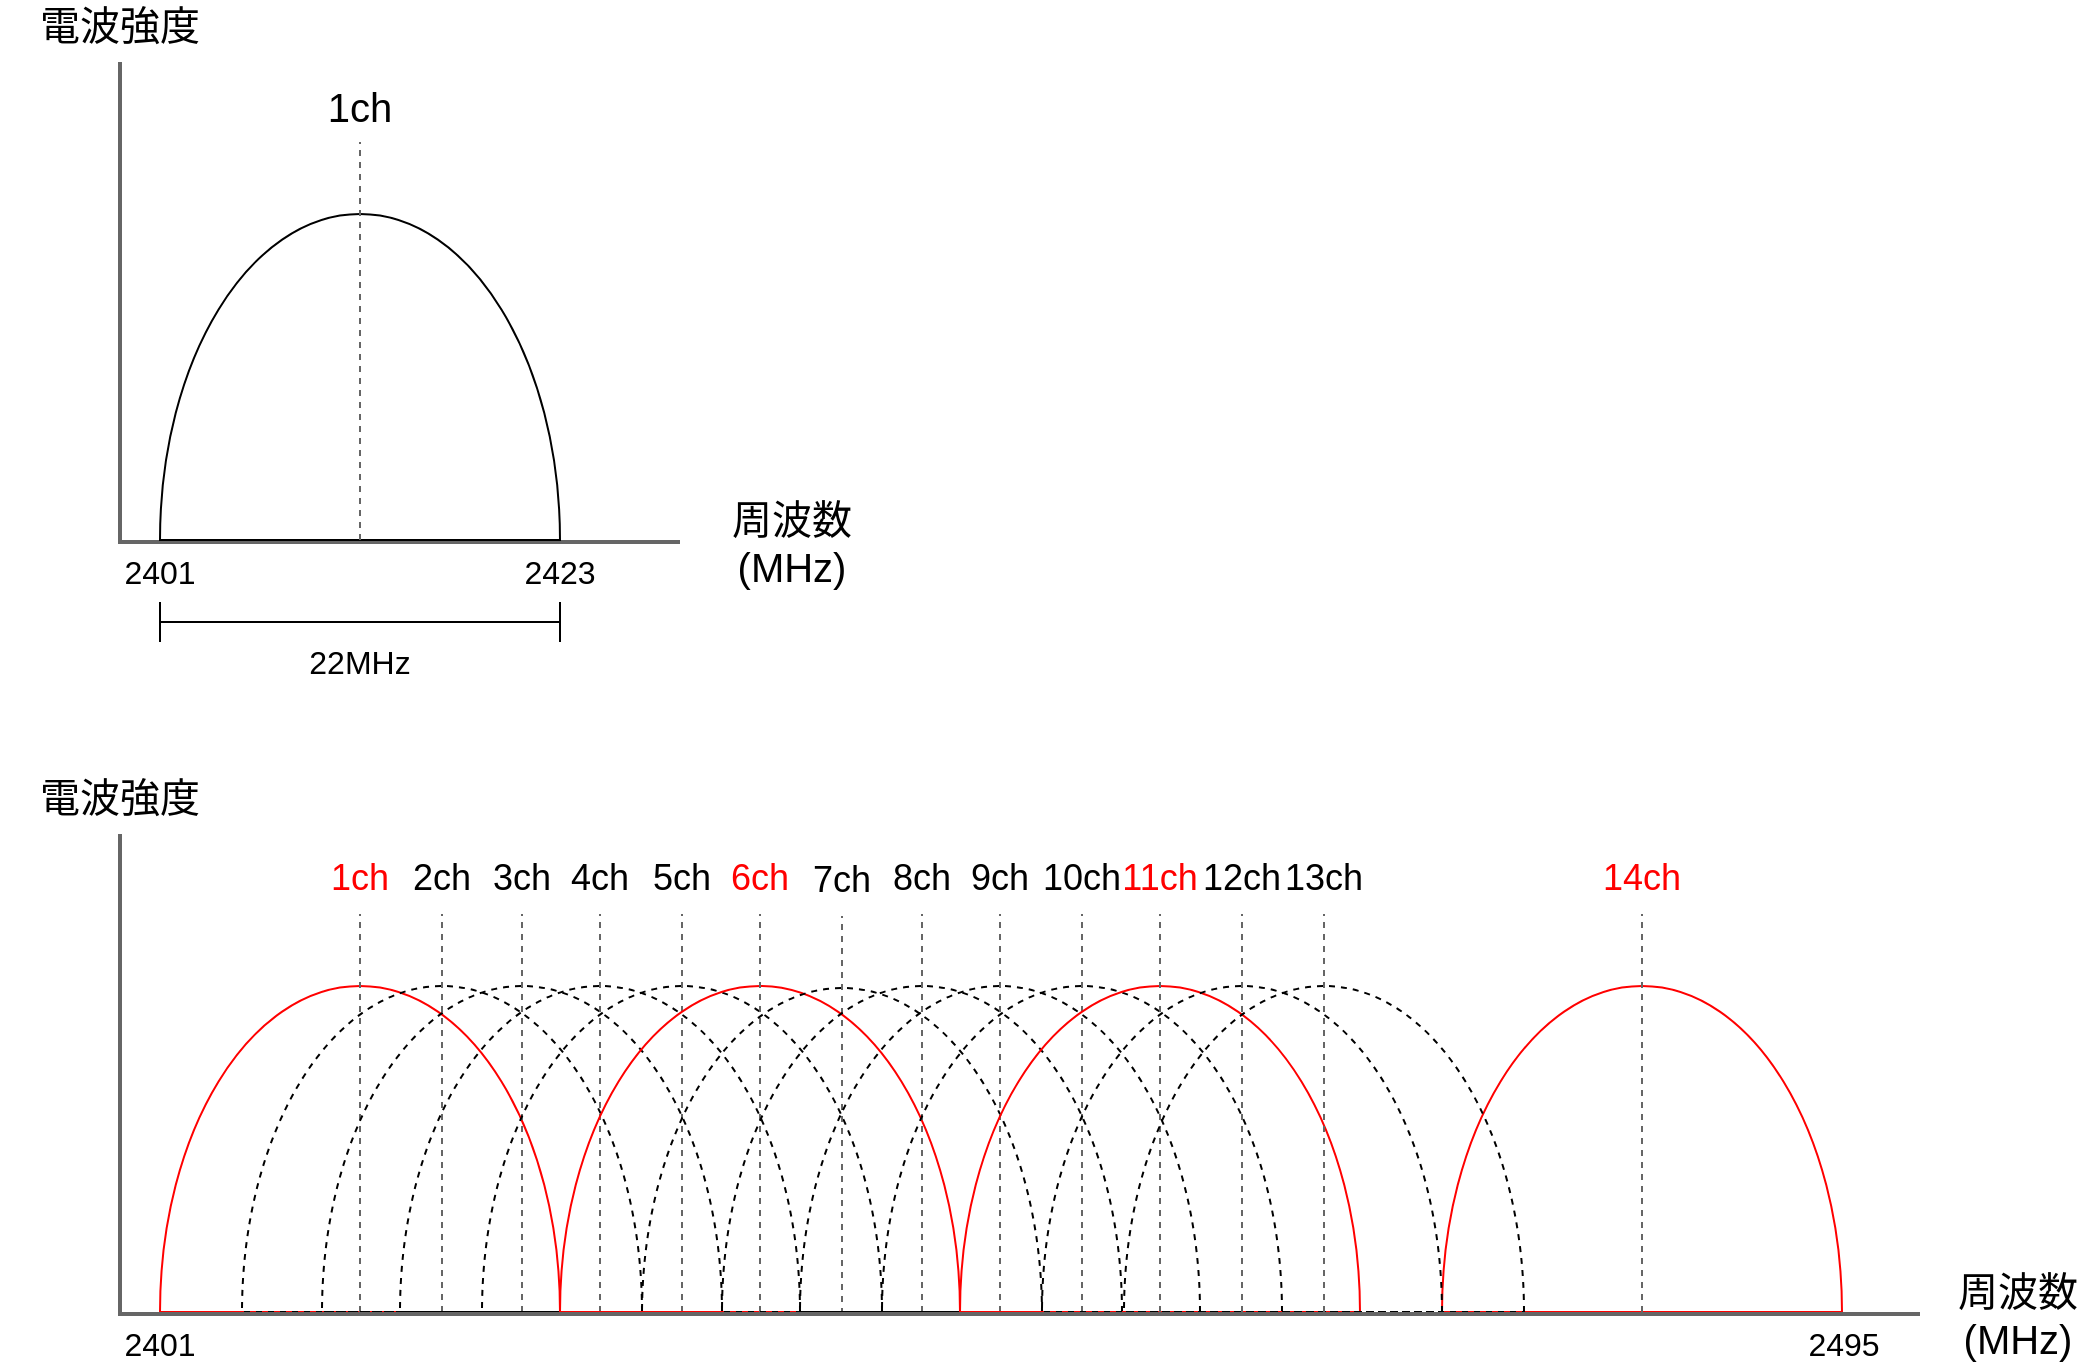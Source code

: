 <mxfile version="14.5.1" type="device"><diagram id="_fTbQbRPJbLFuHtuC8jq" name="ページ1"><mxGraphModel dx="1662" dy="862" grid="1" gridSize="10" guides="1" tooltips="1" connect="1" arrows="1" fold="1" page="1" pageScale="1" pageWidth="1169" pageHeight="827" math="0" shadow="0"><root><mxCell id="0"/><mxCell id="1" parent="0"/><mxCell id="RoN7HlFwzYWC7jUtMdO2-85" value="" style="group" vertex="1" connectable="0" parent="1"><mxGeometry x="781" y="598" width="280" height="253" as="geometry"/></mxCell><mxCell id="RoN7HlFwzYWC7jUtMdO2-86" value="" style="group" vertex="1" connectable="0" parent="RoN7HlFwzYWC7jUtMdO2-85"><mxGeometry x="20" width="260" height="253" as="geometry"/></mxCell><mxCell id="RoN7HlFwzYWC7jUtMdO2-87" value="" style="verticalLabelPosition=bottom;verticalAlign=top;html=1;shape=mxgraph.basic.half_circle;rotation=-180;fillColor=none;strokeColor=#FF0000;" vertex="1" parent="RoN7HlFwzYWC7jUtMdO2-86"><mxGeometry y="64" width="200" height="163" as="geometry"/></mxCell><mxCell id="RoN7HlFwzYWC7jUtMdO2-88" value="" style="endArrow=none;html=1;strokeColor=#666666;strokeWidth=1;exitX=0.5;exitY=0;exitDx=0;exitDy=0;exitPerimeter=0;dashed=1;" edge="1" parent="RoN7HlFwzYWC7jUtMdO2-86" source="RoN7HlFwzYWC7jUtMdO2-87"><mxGeometry width="50" height="50" relative="1" as="geometry"><mxPoint x="370" y="56" as="sourcePoint"/><mxPoint x="100" y="28" as="targetPoint"/></mxGeometry></mxCell><mxCell id="RoN7HlFwzYWC7jUtMdO2-89" value="&lt;font style=&quot;font-size: 18px&quot;&gt;14ch&lt;/font&gt;" style="text;html=1;strokeColor=none;fillColor=none;align=center;verticalAlign=middle;whiteSpace=wrap;rounded=0;fontColor=#FF0000;" vertex="1" parent="RoN7HlFwzYWC7jUtMdO2-86"><mxGeometry x="80" width="40" height="20" as="geometry"/></mxCell><mxCell id="RoN7HlFwzYWC7jUtMdO2-90" value="&lt;font style=&quot;font-size: 16px&quot;&gt;2495&lt;/font&gt;" style="text;html=1;strokeColor=none;fillColor=none;align=center;verticalAlign=middle;whiteSpace=wrap;rounded=0;fontSize=16;" vertex="1" parent="RoN7HlFwzYWC7jUtMdO2-85"><mxGeometry x="201" y="233" width="40" height="20" as="geometry"/></mxCell><mxCell id="D4TA_1zh3DvzjSq_Y29N-1" value="" style="endArrow=none;html=1;strokeWidth=2;strokeColor=#666666;" parent="1" edge="1"><mxGeometry width="50" height="50" relative="1" as="geometry"><mxPoint x="140" y="439" as="sourcePoint"/><mxPoint x="140" y="200" as="targetPoint"/></mxGeometry></mxCell><mxCell id="D4TA_1zh3DvzjSq_Y29N-2" value="" style="endArrow=none;html=1;strokeWidth=2;strokeColor=#666666;" parent="1" edge="1"><mxGeometry width="50" height="50" relative="1" as="geometry"><mxPoint x="420" y="440" as="sourcePoint"/><mxPoint x="139" y="440" as="targetPoint"/></mxGeometry></mxCell><mxCell id="D4TA_1zh3DvzjSq_Y29N-102" value="&lt;font style=&quot;font-size: 20px&quot;&gt;電波強度&lt;/font&gt;" style="text;html=1;strokeColor=none;fillColor=none;align=center;verticalAlign=middle;whiteSpace=wrap;rounded=0;" parent="1" vertex="1"><mxGeometry x="80" y="171" width="120" height="20" as="geometry"/></mxCell><mxCell id="D4TA_1zh3DvzjSq_Y29N-103" value="&lt;font style=&quot;font-size: 20px&quot;&gt;周波数(MHz)&lt;/font&gt;" style="text;html=1;strokeColor=none;fillColor=none;align=center;verticalAlign=middle;whiteSpace=wrap;rounded=0;" parent="1" vertex="1"><mxGeometry x="436" y="430" width="80" height="20" as="geometry"/></mxCell><mxCell id="D4TA_1zh3DvzjSq_Y29N-106" value="" style="group" parent="1" vertex="1" connectable="0"><mxGeometry x="140" y="212" width="280" height="253" as="geometry"/></mxCell><mxCell id="D4TA_1zh3DvzjSq_Y29N-41" value="" style="group" parent="D4TA_1zh3DvzjSq_Y29N-106" vertex="1" connectable="0"><mxGeometry x="20" width="260" height="253" as="geometry"/></mxCell><mxCell id="D4TA_1zh3DvzjSq_Y29N-5" value="" style="verticalLabelPosition=bottom;verticalAlign=top;html=1;shape=mxgraph.basic.half_circle;rotation=-180;fillColor=none;" parent="D4TA_1zh3DvzjSq_Y29N-41" vertex="1"><mxGeometry y="64" width="200" height="163" as="geometry"/></mxCell><mxCell id="D4TA_1zh3DvzjSq_Y29N-39" value="" style="endArrow=none;html=1;strokeColor=#666666;strokeWidth=1;exitX=0.5;exitY=0;exitDx=0;exitDy=0;exitPerimeter=0;dashed=1;" parent="D4TA_1zh3DvzjSq_Y29N-41" source="D4TA_1zh3DvzjSq_Y29N-5" edge="1"><mxGeometry width="50" height="50" relative="1" as="geometry"><mxPoint x="370" y="56" as="sourcePoint"/><mxPoint x="100" y="28" as="targetPoint"/></mxGeometry></mxCell><mxCell id="D4TA_1zh3DvzjSq_Y29N-40" value="&lt;font style=&quot;font-size: 20px&quot;&gt;1ch&lt;/font&gt;" style="text;html=1;strokeColor=none;fillColor=none;align=center;verticalAlign=middle;whiteSpace=wrap;rounded=0;" parent="D4TA_1zh3DvzjSq_Y29N-41" vertex="1"><mxGeometry x="80" width="40" height="20" as="geometry"/></mxCell><mxCell id="D4TA_1zh3DvzjSq_Y29N-104" value="&lt;font style=&quot;font-size: 16px;&quot;&gt;2401&lt;/font&gt;" style="text;html=1;strokeColor=none;fillColor=none;align=center;verticalAlign=middle;whiteSpace=wrap;rounded=0;fontSize=16;" parent="D4TA_1zh3DvzjSq_Y29N-106" vertex="1"><mxGeometry y="233" width="40" height="20" as="geometry"/></mxCell><mxCell id="D4TA_1zh3DvzjSq_Y29N-105" value="&lt;font style=&quot;font-size: 16px;&quot;&gt;2423&lt;/font&gt;" style="text;html=1;strokeColor=none;fillColor=none;align=center;verticalAlign=middle;whiteSpace=wrap;rounded=0;fontSize=16;" parent="D4TA_1zh3DvzjSq_Y29N-106" vertex="1"><mxGeometry x="200" y="233" width="40" height="20" as="geometry"/></mxCell><mxCell id="D4TA_1zh3DvzjSq_Y29N-114" value="" style="shape=crossbar;whiteSpace=wrap;html=1;rounded=1;fillColor=none;fontSize=16;" parent="1" vertex="1"><mxGeometry x="160" y="470" width="200" height="20" as="geometry"/></mxCell><mxCell id="D4TA_1zh3DvzjSq_Y29N-115" value="&lt;font style=&quot;font-size: 16px&quot;&gt;22MHz&lt;/font&gt;" style="text;html=1;strokeColor=none;fillColor=none;align=center;verticalAlign=middle;whiteSpace=wrap;rounded=0;fontSize=16;" parent="1" vertex="1"><mxGeometry x="240" y="490" width="40" height="20" as="geometry"/></mxCell><mxCell id="RoN7HlFwzYWC7jUtMdO2-1" value="" style="endArrow=none;html=1;strokeWidth=2;strokeColor=#666666;" edge="1" parent="1"><mxGeometry width="50" height="50" relative="1" as="geometry"><mxPoint x="140" y="825" as="sourcePoint"/><mxPoint x="140" y="586" as="targetPoint"/></mxGeometry></mxCell><mxCell id="RoN7HlFwzYWC7jUtMdO2-3" value="&lt;font style=&quot;font-size: 20px&quot;&gt;電波強度&lt;/font&gt;" style="text;html=1;strokeColor=none;fillColor=none;align=center;verticalAlign=middle;whiteSpace=wrap;rounded=0;" vertex="1" parent="1"><mxGeometry x="80" y="557" width="120" height="20" as="geometry"/></mxCell><mxCell id="RoN7HlFwzYWC7jUtMdO2-4" value="&lt;font style=&quot;font-size: 20px&quot;&gt;周波数(MHz)&lt;/font&gt;" style="text;html=1;strokeColor=none;fillColor=none;align=center;verticalAlign=middle;whiteSpace=wrap;rounded=0;" vertex="1" parent="1"><mxGeometry x="1049" y="816" width="80" height="20" as="geometry"/></mxCell><mxCell id="RoN7HlFwzYWC7jUtMdO2-5" value="" style="group" vertex="1" connectable="0" parent="1"><mxGeometry x="140" y="598" width="280" height="253" as="geometry"/></mxCell><mxCell id="RoN7HlFwzYWC7jUtMdO2-6" value="" style="group" vertex="1" connectable="0" parent="RoN7HlFwzYWC7jUtMdO2-5"><mxGeometry x="20" width="260" height="253" as="geometry"/></mxCell><mxCell id="RoN7HlFwzYWC7jUtMdO2-7" value="" style="verticalLabelPosition=bottom;verticalAlign=top;html=1;shape=mxgraph.basic.half_circle;rotation=-180;fillColor=none;strokeColor=#FF0000;" vertex="1" parent="RoN7HlFwzYWC7jUtMdO2-6"><mxGeometry y="64" width="200" height="163" as="geometry"/></mxCell><mxCell id="RoN7HlFwzYWC7jUtMdO2-8" value="" style="endArrow=none;html=1;strokeColor=#666666;strokeWidth=1;exitX=0.5;exitY=0;exitDx=0;exitDy=0;exitPerimeter=0;dashed=1;" edge="1" parent="RoN7HlFwzYWC7jUtMdO2-6" source="RoN7HlFwzYWC7jUtMdO2-7"><mxGeometry width="50" height="50" relative="1" as="geometry"><mxPoint x="370" y="56" as="sourcePoint"/><mxPoint x="100" y="28" as="targetPoint"/></mxGeometry></mxCell><mxCell id="RoN7HlFwzYWC7jUtMdO2-9" value="&lt;font style=&quot;font-size: 18px&quot;&gt;1ch&lt;/font&gt;" style="text;html=1;strokeColor=none;fillColor=none;align=center;verticalAlign=middle;whiteSpace=wrap;rounded=0;fontColor=#FF0000;" vertex="1" parent="RoN7HlFwzYWC7jUtMdO2-6"><mxGeometry x="80" width="40" height="20" as="geometry"/></mxCell><mxCell id="RoN7HlFwzYWC7jUtMdO2-10" value="&lt;font style=&quot;font-size: 16px;&quot;&gt;2401&lt;/font&gt;" style="text;html=1;strokeColor=none;fillColor=none;align=center;verticalAlign=middle;whiteSpace=wrap;rounded=0;fontSize=16;" vertex="1" parent="RoN7HlFwzYWC7jUtMdO2-5"><mxGeometry y="233" width="40" height="20" as="geometry"/></mxCell><mxCell id="RoN7HlFwzYWC7jUtMdO2-33" value="" style="group" vertex="1" connectable="0" parent="1"><mxGeometry x="201" y="598" width="260" height="253" as="geometry"/></mxCell><mxCell id="RoN7HlFwzYWC7jUtMdO2-34" value="" style="verticalLabelPosition=bottom;verticalAlign=top;html=1;shape=mxgraph.basic.half_circle;rotation=-180;fillColor=none;dashed=1;" vertex="1" parent="RoN7HlFwzYWC7jUtMdO2-33"><mxGeometry y="64" width="200" height="163" as="geometry"/></mxCell><mxCell id="RoN7HlFwzYWC7jUtMdO2-35" value="" style="endArrow=none;html=1;strokeColor=#666666;strokeWidth=1;exitX=0.5;exitY=0;exitDx=0;exitDy=0;exitPerimeter=0;dashed=1;" edge="1" parent="RoN7HlFwzYWC7jUtMdO2-33" source="RoN7HlFwzYWC7jUtMdO2-34"><mxGeometry width="50" height="50" relative="1" as="geometry"><mxPoint x="370" y="56" as="sourcePoint"/><mxPoint x="100" y="28" as="targetPoint"/></mxGeometry></mxCell><mxCell id="RoN7HlFwzYWC7jUtMdO2-36" value="&lt;font style=&quot;font-size: 18px&quot;&gt;2ch&lt;/font&gt;" style="text;html=1;strokeColor=none;fillColor=none;align=center;verticalAlign=middle;whiteSpace=wrap;rounded=0;" vertex="1" parent="RoN7HlFwzYWC7jUtMdO2-33"><mxGeometry x="80" width="40" height="20" as="geometry"/></mxCell><mxCell id="RoN7HlFwzYWC7jUtMdO2-37" value="" style="group" vertex="1" connectable="0" parent="1"><mxGeometry x="241" y="598" width="260" height="253" as="geometry"/></mxCell><mxCell id="RoN7HlFwzYWC7jUtMdO2-38" value="" style="verticalLabelPosition=bottom;verticalAlign=top;html=1;shape=mxgraph.basic.half_circle;rotation=-180;fillColor=none;dashed=1;" vertex="1" parent="RoN7HlFwzYWC7jUtMdO2-37"><mxGeometry y="64" width="200" height="163" as="geometry"/></mxCell><mxCell id="RoN7HlFwzYWC7jUtMdO2-39" value="" style="endArrow=none;html=1;strokeColor=#666666;strokeWidth=1;exitX=0.5;exitY=0;exitDx=0;exitDy=0;exitPerimeter=0;dashed=1;" edge="1" parent="RoN7HlFwzYWC7jUtMdO2-37" source="RoN7HlFwzYWC7jUtMdO2-38"><mxGeometry width="50" height="50" relative="1" as="geometry"><mxPoint x="370" y="56" as="sourcePoint"/><mxPoint x="100" y="28" as="targetPoint"/></mxGeometry></mxCell><mxCell id="RoN7HlFwzYWC7jUtMdO2-40" value="&lt;font style=&quot;font-size: 18px&quot;&gt;3ch&lt;/font&gt;" style="text;html=1;strokeColor=none;fillColor=none;align=center;verticalAlign=middle;whiteSpace=wrap;rounded=0;" vertex="1" parent="RoN7HlFwzYWC7jUtMdO2-37"><mxGeometry x="80" width="40" height="20" as="geometry"/></mxCell><mxCell id="RoN7HlFwzYWC7jUtMdO2-41" value="" style="group" vertex="1" connectable="0" parent="1"><mxGeometry x="280" y="598" width="260" height="253" as="geometry"/></mxCell><mxCell id="RoN7HlFwzYWC7jUtMdO2-42" value="" style="verticalLabelPosition=bottom;verticalAlign=top;html=1;shape=mxgraph.basic.half_circle;rotation=-180;fillColor=none;dashed=1;" vertex="1" parent="RoN7HlFwzYWC7jUtMdO2-41"><mxGeometry y="64" width="200" height="163" as="geometry"/></mxCell><mxCell id="RoN7HlFwzYWC7jUtMdO2-43" value="" style="endArrow=none;html=1;strokeColor=#666666;strokeWidth=1;exitX=0.5;exitY=0;exitDx=0;exitDy=0;exitPerimeter=0;dashed=1;" edge="1" parent="RoN7HlFwzYWC7jUtMdO2-41" source="RoN7HlFwzYWC7jUtMdO2-42"><mxGeometry width="50" height="50" relative="1" as="geometry"><mxPoint x="370" y="56" as="sourcePoint"/><mxPoint x="100" y="28" as="targetPoint"/></mxGeometry></mxCell><mxCell id="RoN7HlFwzYWC7jUtMdO2-44" value="&lt;font style=&quot;font-size: 18px&quot;&gt;4ch&lt;/font&gt;" style="text;html=1;strokeColor=none;fillColor=none;align=center;verticalAlign=middle;whiteSpace=wrap;rounded=0;" vertex="1" parent="RoN7HlFwzYWC7jUtMdO2-41"><mxGeometry x="80" width="40" height="20" as="geometry"/></mxCell><mxCell id="RoN7HlFwzYWC7jUtMdO2-45" value="" style="group" vertex="1" connectable="0" parent="1"><mxGeometry x="321" y="598" width="260" height="253" as="geometry"/></mxCell><mxCell id="RoN7HlFwzYWC7jUtMdO2-46" value="" style="verticalLabelPosition=bottom;verticalAlign=top;html=1;shape=mxgraph.basic.half_circle;rotation=-180;fillColor=none;dashed=1;" vertex="1" parent="RoN7HlFwzYWC7jUtMdO2-45"><mxGeometry y="64" width="200" height="163" as="geometry"/></mxCell><mxCell id="RoN7HlFwzYWC7jUtMdO2-47" value="" style="endArrow=none;html=1;strokeColor=#666666;strokeWidth=1;exitX=0.5;exitY=0;exitDx=0;exitDy=0;exitPerimeter=0;dashed=1;" edge="1" parent="RoN7HlFwzYWC7jUtMdO2-45" source="RoN7HlFwzYWC7jUtMdO2-46"><mxGeometry width="50" height="50" relative="1" as="geometry"><mxPoint x="370" y="56" as="sourcePoint"/><mxPoint x="100" y="28" as="targetPoint"/></mxGeometry></mxCell><mxCell id="RoN7HlFwzYWC7jUtMdO2-48" value="&lt;font style=&quot;font-size: 18px&quot;&gt;5ch&lt;/font&gt;" style="text;html=1;strokeColor=none;fillColor=none;align=center;verticalAlign=middle;whiteSpace=wrap;rounded=0;" vertex="1" parent="RoN7HlFwzYWC7jUtMdO2-45"><mxGeometry x="80" width="40" height="20" as="geometry"/></mxCell><mxCell id="RoN7HlFwzYWC7jUtMdO2-49" value="" style="group" vertex="1" connectable="0" parent="1"><mxGeometry x="340" y="598" width="280" height="253" as="geometry"/></mxCell><mxCell id="RoN7HlFwzYWC7jUtMdO2-50" value="" style="group" vertex="1" connectable="0" parent="RoN7HlFwzYWC7jUtMdO2-49"><mxGeometry x="20" width="260" height="253" as="geometry"/></mxCell><mxCell id="RoN7HlFwzYWC7jUtMdO2-51" value="" style="verticalLabelPosition=bottom;verticalAlign=top;html=1;shape=mxgraph.basic.half_circle;rotation=-180;fillColor=none;strokeColor=#FF0000;" vertex="1" parent="RoN7HlFwzYWC7jUtMdO2-50"><mxGeometry y="64" width="200" height="163" as="geometry"/></mxCell><mxCell id="RoN7HlFwzYWC7jUtMdO2-52" value="" style="endArrow=none;html=1;strokeColor=#666666;strokeWidth=1;exitX=0.5;exitY=0;exitDx=0;exitDy=0;exitPerimeter=0;dashed=1;" edge="1" parent="RoN7HlFwzYWC7jUtMdO2-50" source="RoN7HlFwzYWC7jUtMdO2-51"><mxGeometry width="50" height="50" relative="1" as="geometry"><mxPoint x="370" y="56" as="sourcePoint"/><mxPoint x="100" y="28" as="targetPoint"/></mxGeometry></mxCell><mxCell id="RoN7HlFwzYWC7jUtMdO2-53" value="&lt;font style=&quot;font-size: 18px&quot;&gt;6ch&lt;/font&gt;" style="text;html=1;strokeColor=none;fillColor=none;align=center;verticalAlign=middle;whiteSpace=wrap;rounded=0;fontColor=#FF0000;" vertex="1" parent="RoN7HlFwzYWC7jUtMdO2-50"><mxGeometry x="80" width="40" height="20" as="geometry"/></mxCell><mxCell id="RoN7HlFwzYWC7jUtMdO2-55" value="" style="group" vertex="1" connectable="0" parent="1"><mxGeometry x="401" y="599" width="260" height="253" as="geometry"/></mxCell><mxCell id="RoN7HlFwzYWC7jUtMdO2-56" value="" style="verticalLabelPosition=bottom;verticalAlign=top;html=1;shape=mxgraph.basic.half_circle;rotation=-180;fillColor=none;dashed=1;" vertex="1" parent="RoN7HlFwzYWC7jUtMdO2-55"><mxGeometry y="64" width="200" height="163" as="geometry"/></mxCell><mxCell id="RoN7HlFwzYWC7jUtMdO2-57" value="" style="endArrow=none;html=1;strokeColor=#666666;strokeWidth=1;exitX=0.5;exitY=0;exitDx=0;exitDy=0;exitPerimeter=0;dashed=1;" edge="1" parent="RoN7HlFwzYWC7jUtMdO2-55" source="RoN7HlFwzYWC7jUtMdO2-56"><mxGeometry width="50" height="50" relative="1" as="geometry"><mxPoint x="370" y="56" as="sourcePoint"/><mxPoint x="100" y="28" as="targetPoint"/></mxGeometry></mxCell><mxCell id="RoN7HlFwzYWC7jUtMdO2-58" value="&lt;font style=&quot;font-size: 18px&quot;&gt;7ch&lt;/font&gt;" style="text;html=1;strokeColor=none;fillColor=none;align=center;verticalAlign=middle;whiteSpace=wrap;rounded=0;" vertex="1" parent="RoN7HlFwzYWC7jUtMdO2-55"><mxGeometry x="80" width="40" height="20" as="geometry"/></mxCell><mxCell id="RoN7HlFwzYWC7jUtMdO2-59" value="" style="group" vertex="1" connectable="0" parent="1"><mxGeometry x="441" y="598" width="260" height="253" as="geometry"/></mxCell><mxCell id="RoN7HlFwzYWC7jUtMdO2-60" value="" style="verticalLabelPosition=bottom;verticalAlign=top;html=1;shape=mxgraph.basic.half_circle;rotation=-180;fillColor=none;dashed=1;" vertex="1" parent="RoN7HlFwzYWC7jUtMdO2-59"><mxGeometry y="64" width="200" height="163" as="geometry"/></mxCell><mxCell id="RoN7HlFwzYWC7jUtMdO2-61" value="" style="endArrow=none;html=1;strokeColor=#666666;strokeWidth=1;exitX=0.5;exitY=0;exitDx=0;exitDy=0;exitPerimeter=0;dashed=1;" edge="1" parent="RoN7HlFwzYWC7jUtMdO2-59" source="RoN7HlFwzYWC7jUtMdO2-60"><mxGeometry width="50" height="50" relative="1" as="geometry"><mxPoint x="370" y="56" as="sourcePoint"/><mxPoint x="100" y="28" as="targetPoint"/></mxGeometry></mxCell><mxCell id="RoN7HlFwzYWC7jUtMdO2-62" value="&lt;font style=&quot;font-size: 18px&quot;&gt;8ch&lt;/font&gt;" style="text;html=1;strokeColor=none;fillColor=none;align=center;verticalAlign=middle;whiteSpace=wrap;rounded=0;" vertex="1" parent="RoN7HlFwzYWC7jUtMdO2-59"><mxGeometry x="80" width="40" height="20" as="geometry"/></mxCell><mxCell id="RoN7HlFwzYWC7jUtMdO2-63" value="" style="group" vertex="1" connectable="0" parent="1"><mxGeometry x="480" y="598" width="260" height="253" as="geometry"/></mxCell><mxCell id="RoN7HlFwzYWC7jUtMdO2-64" value="" style="verticalLabelPosition=bottom;verticalAlign=top;html=1;shape=mxgraph.basic.half_circle;rotation=-180;fillColor=none;dashed=1;" vertex="1" parent="RoN7HlFwzYWC7jUtMdO2-63"><mxGeometry y="64" width="200" height="163" as="geometry"/></mxCell><mxCell id="RoN7HlFwzYWC7jUtMdO2-65" value="" style="endArrow=none;html=1;strokeColor=#666666;strokeWidth=1;exitX=0.5;exitY=0;exitDx=0;exitDy=0;exitPerimeter=0;dashed=1;" edge="1" parent="RoN7HlFwzYWC7jUtMdO2-63" source="RoN7HlFwzYWC7jUtMdO2-64"><mxGeometry width="50" height="50" relative="1" as="geometry"><mxPoint x="370" y="56" as="sourcePoint"/><mxPoint x="100" y="28" as="targetPoint"/></mxGeometry></mxCell><mxCell id="RoN7HlFwzYWC7jUtMdO2-66" value="&lt;font style=&quot;font-size: 18px&quot;&gt;9ch&lt;/font&gt;" style="text;html=1;strokeColor=none;fillColor=none;align=center;verticalAlign=middle;whiteSpace=wrap;rounded=0;" vertex="1" parent="RoN7HlFwzYWC7jUtMdO2-63"><mxGeometry x="80" width="40" height="20" as="geometry"/></mxCell><mxCell id="RoN7HlFwzYWC7jUtMdO2-67" value="" style="group" vertex="1" connectable="0" parent="1"><mxGeometry x="521" y="598" width="260" height="253" as="geometry"/></mxCell><mxCell id="RoN7HlFwzYWC7jUtMdO2-68" value="" style="verticalLabelPosition=bottom;verticalAlign=top;html=1;shape=mxgraph.basic.half_circle;rotation=-180;fillColor=none;dashed=1;" vertex="1" parent="RoN7HlFwzYWC7jUtMdO2-67"><mxGeometry y="64" width="200" height="163" as="geometry"/></mxCell><mxCell id="RoN7HlFwzYWC7jUtMdO2-69" value="" style="endArrow=none;html=1;strokeColor=#666666;strokeWidth=1;exitX=0.5;exitY=0;exitDx=0;exitDy=0;exitPerimeter=0;dashed=1;" edge="1" parent="RoN7HlFwzYWC7jUtMdO2-67" source="RoN7HlFwzYWC7jUtMdO2-68"><mxGeometry width="50" height="50" relative="1" as="geometry"><mxPoint x="370" y="56" as="sourcePoint"/><mxPoint x="100" y="28" as="targetPoint"/></mxGeometry></mxCell><mxCell id="RoN7HlFwzYWC7jUtMdO2-70" value="&lt;font style=&quot;font-size: 18px&quot;&gt;10ch&lt;/font&gt;" style="text;html=1;strokeColor=none;fillColor=none;align=center;verticalAlign=middle;whiteSpace=wrap;rounded=0;" vertex="1" parent="RoN7HlFwzYWC7jUtMdO2-67"><mxGeometry x="80" width="40" height="20" as="geometry"/></mxCell><mxCell id="RoN7HlFwzYWC7jUtMdO2-71" value="" style="group" vertex="1" connectable="0" parent="1"><mxGeometry x="540" y="598" width="280" height="253" as="geometry"/></mxCell><mxCell id="RoN7HlFwzYWC7jUtMdO2-72" value="" style="group" vertex="1" connectable="0" parent="RoN7HlFwzYWC7jUtMdO2-71"><mxGeometry x="20" width="260" height="253" as="geometry"/></mxCell><mxCell id="RoN7HlFwzYWC7jUtMdO2-73" value="" style="verticalLabelPosition=bottom;verticalAlign=top;html=1;shape=mxgraph.basic.half_circle;rotation=-180;fillColor=none;strokeColor=#FF0000;" vertex="1" parent="RoN7HlFwzYWC7jUtMdO2-72"><mxGeometry y="64" width="200" height="163" as="geometry"/></mxCell><mxCell id="RoN7HlFwzYWC7jUtMdO2-74" value="" style="endArrow=none;html=1;strokeColor=#666666;strokeWidth=1;exitX=0.5;exitY=0;exitDx=0;exitDy=0;exitPerimeter=0;dashed=1;" edge="1" parent="RoN7HlFwzYWC7jUtMdO2-72" source="RoN7HlFwzYWC7jUtMdO2-73"><mxGeometry width="50" height="50" relative="1" as="geometry"><mxPoint x="370" y="56" as="sourcePoint"/><mxPoint x="100" y="28" as="targetPoint"/></mxGeometry></mxCell><mxCell id="RoN7HlFwzYWC7jUtMdO2-75" value="&lt;font style=&quot;font-size: 18px&quot;&gt;11ch&lt;/font&gt;" style="text;html=1;strokeColor=none;fillColor=none;align=center;verticalAlign=middle;whiteSpace=wrap;rounded=0;fontColor=#FF0000;" vertex="1" parent="RoN7HlFwzYWC7jUtMdO2-72"><mxGeometry x="80" width="40" height="20" as="geometry"/></mxCell><mxCell id="RoN7HlFwzYWC7jUtMdO2-77" value="" style="group" vertex="1" connectable="0" parent="1"><mxGeometry x="601" y="598" width="260" height="253" as="geometry"/></mxCell><mxCell id="RoN7HlFwzYWC7jUtMdO2-78" value="" style="verticalLabelPosition=bottom;verticalAlign=top;html=1;shape=mxgraph.basic.half_circle;rotation=-180;fillColor=none;dashed=1;" vertex="1" parent="RoN7HlFwzYWC7jUtMdO2-77"><mxGeometry y="64" width="200" height="163" as="geometry"/></mxCell><mxCell id="RoN7HlFwzYWC7jUtMdO2-79" value="" style="endArrow=none;html=1;strokeColor=#666666;strokeWidth=1;exitX=0.5;exitY=0;exitDx=0;exitDy=0;exitPerimeter=0;dashed=1;" edge="1" parent="RoN7HlFwzYWC7jUtMdO2-77" source="RoN7HlFwzYWC7jUtMdO2-78"><mxGeometry width="50" height="50" relative="1" as="geometry"><mxPoint x="370" y="56" as="sourcePoint"/><mxPoint x="100" y="28" as="targetPoint"/></mxGeometry></mxCell><mxCell id="RoN7HlFwzYWC7jUtMdO2-80" value="&lt;font style=&quot;font-size: 18px&quot;&gt;12ch&lt;/font&gt;" style="text;html=1;strokeColor=none;fillColor=none;align=center;verticalAlign=middle;whiteSpace=wrap;rounded=0;" vertex="1" parent="RoN7HlFwzYWC7jUtMdO2-77"><mxGeometry x="80" width="40" height="20" as="geometry"/></mxCell><mxCell id="RoN7HlFwzYWC7jUtMdO2-81" value="" style="group" vertex="1" connectable="0" parent="1"><mxGeometry x="642" y="598" width="260" height="253" as="geometry"/></mxCell><mxCell id="RoN7HlFwzYWC7jUtMdO2-82" value="" style="verticalLabelPosition=bottom;verticalAlign=top;html=1;shape=mxgraph.basic.half_circle;rotation=-180;fillColor=none;dashed=1;" vertex="1" parent="RoN7HlFwzYWC7jUtMdO2-81"><mxGeometry y="64" width="200" height="163" as="geometry"/></mxCell><mxCell id="RoN7HlFwzYWC7jUtMdO2-83" value="" style="endArrow=none;html=1;strokeColor=#666666;strokeWidth=1;exitX=0.5;exitY=0;exitDx=0;exitDy=0;exitPerimeter=0;dashed=1;" edge="1" parent="RoN7HlFwzYWC7jUtMdO2-81" source="RoN7HlFwzYWC7jUtMdO2-82"><mxGeometry width="50" height="50" relative="1" as="geometry"><mxPoint x="370" y="56" as="sourcePoint"/><mxPoint x="100" y="28" as="targetPoint"/></mxGeometry></mxCell><mxCell id="RoN7HlFwzYWC7jUtMdO2-84" value="&lt;font style=&quot;font-size: 18px&quot;&gt;13ch&lt;/font&gt;" style="text;html=1;strokeColor=none;fillColor=none;align=center;verticalAlign=middle;whiteSpace=wrap;rounded=0;" vertex="1" parent="RoN7HlFwzYWC7jUtMdO2-81"><mxGeometry x="80" width="40" height="20" as="geometry"/></mxCell><mxCell id="RoN7HlFwzYWC7jUtMdO2-2" value="" style="endArrow=none;html=1;strokeWidth=2;strokeColor=#666666;" edge="1" parent="1"><mxGeometry width="50" height="50" relative="1" as="geometry"><mxPoint x="1040" y="826" as="sourcePoint"/><mxPoint x="139" y="826" as="targetPoint"/></mxGeometry></mxCell></root></mxGraphModel></diagram></mxfile>